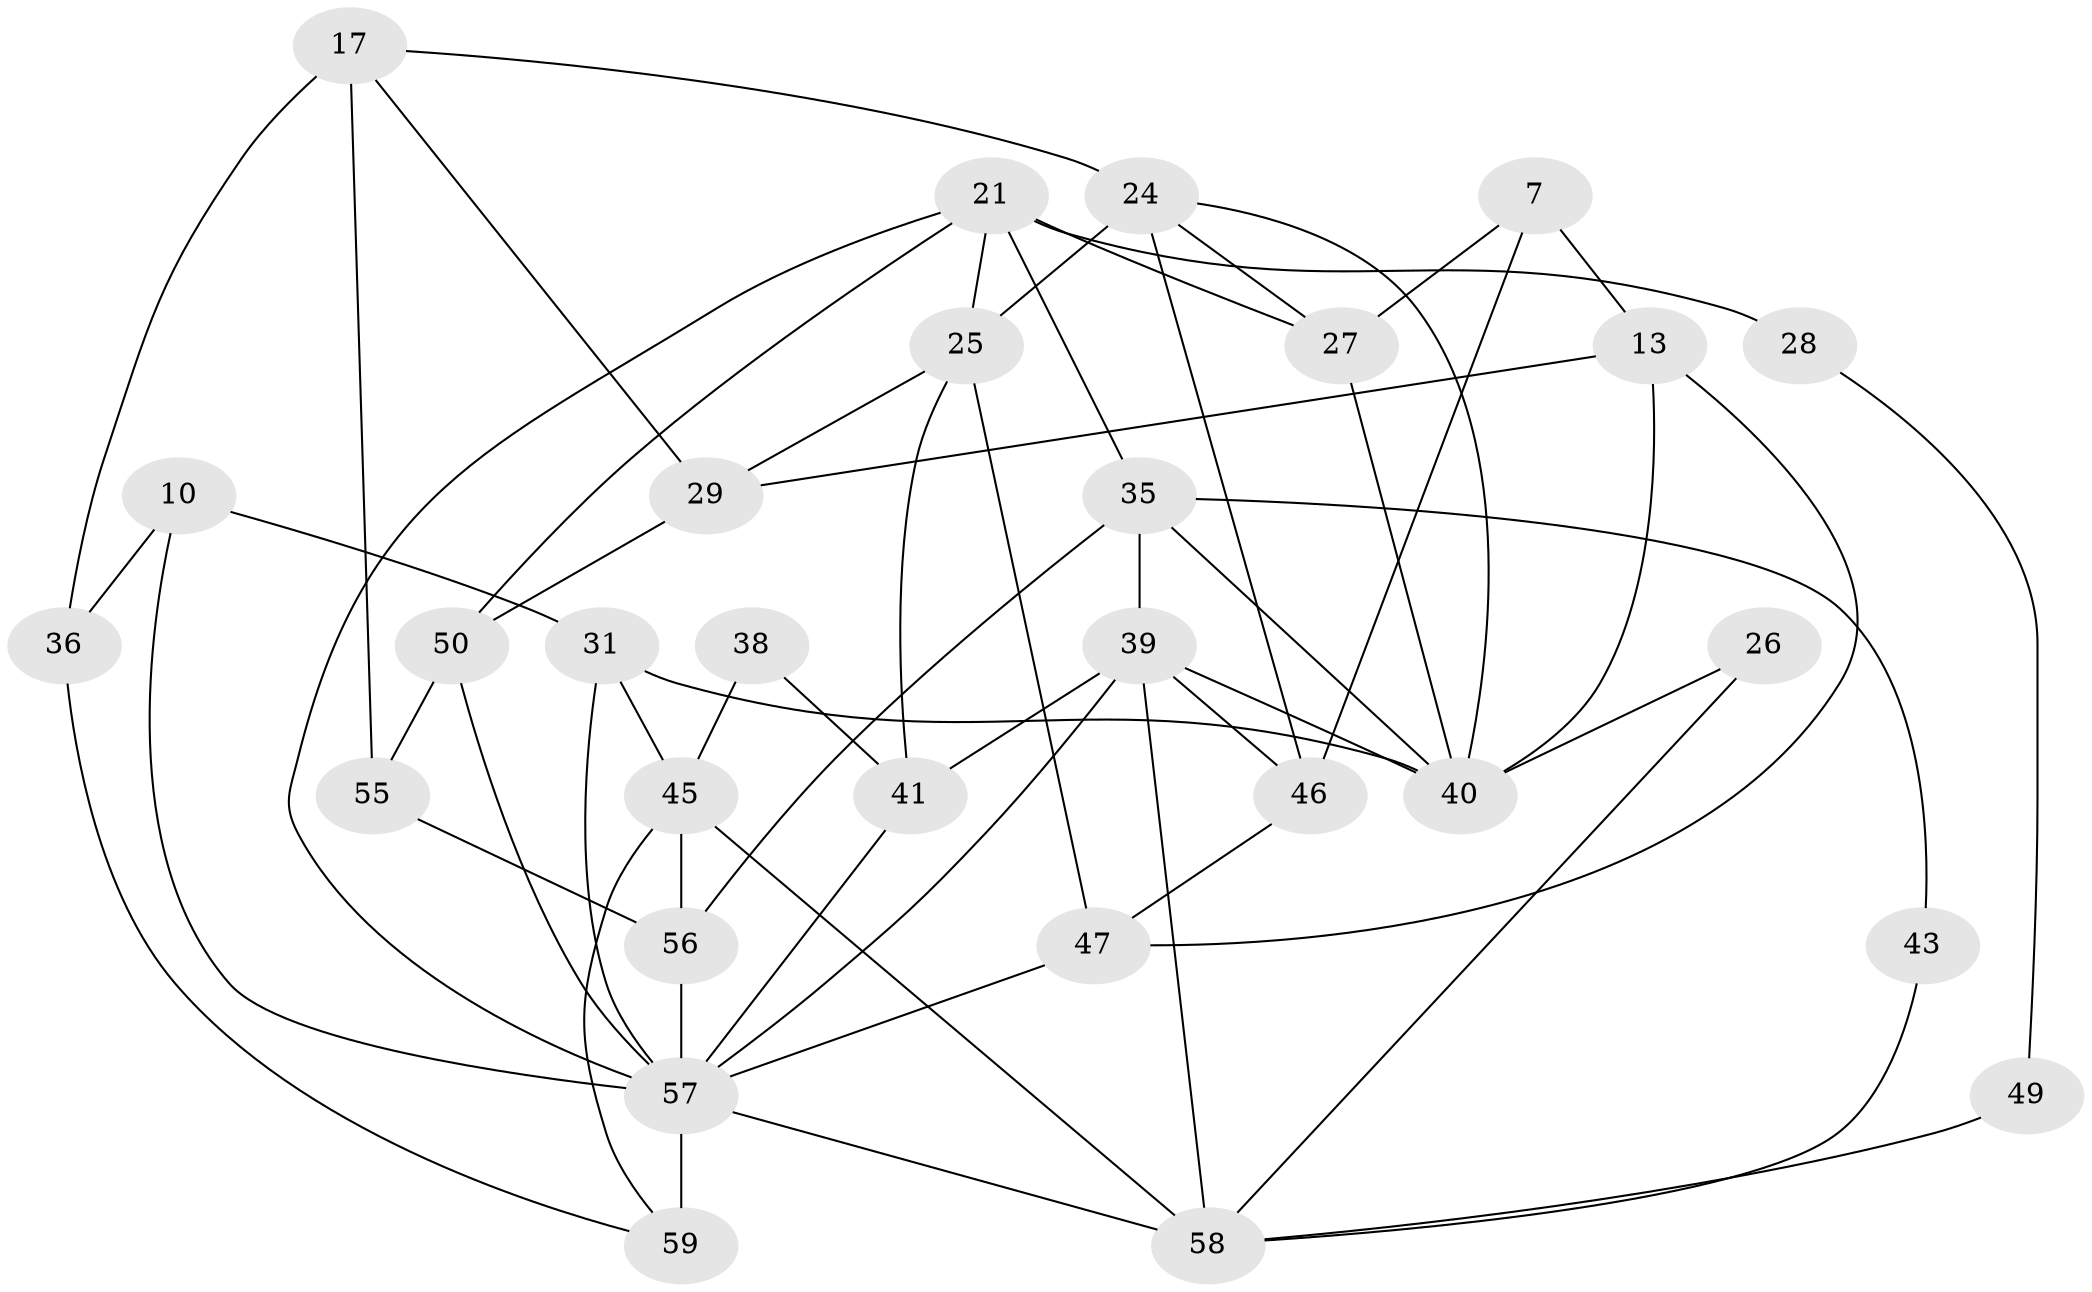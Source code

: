 // original degree distribution, {4: 0.1864406779661017, 3: 0.3050847457627119, 2: 0.11864406779661017, 6: 0.15254237288135594, 5: 0.23728813559322035}
// Generated by graph-tools (version 1.1) at 2025/50/03/09/25 04:50:48]
// undirected, 29 vertices, 60 edges
graph export_dot {
graph [start="1"]
  node [color=gray90,style=filled];
  7;
  10 [super="+2"];
  13;
  17;
  21 [super="+14"];
  24 [super="+1"];
  25 [super="+12"];
  26;
  27;
  28;
  29;
  31 [super="+15"];
  35 [super="+16"];
  36;
  38;
  39 [super="+19+34"];
  40 [super="+23+37+32"];
  41;
  43;
  45;
  46;
  47 [super="+22"];
  49;
  50;
  55;
  56 [super="+3+4+54"];
  57 [super="+53+42+51"];
  58 [super="+52"];
  59 [super="+30"];
  7 -- 27;
  7 -- 13;
  7 -- 46;
  10 -- 36 [weight=2];
  10 -- 31;
  10 -- 57 [weight=2];
  13 -- 29;
  13 -- 47;
  13 -- 40 [weight=2];
  17 -- 36;
  17 -- 55;
  17 -- 24 [weight=2];
  17 -- 29;
  21 -- 25;
  21 -- 27 [weight=2];
  21 -- 28 [weight=2];
  21 -- 50;
  21 -- 35;
  21 -- 57 [weight=2];
  24 -- 27;
  24 -- 25 [weight=2];
  24 -- 40;
  24 -- 46;
  25 -- 29;
  25 -- 41;
  25 -- 47;
  26 -- 58;
  26 -- 40;
  27 -- 40 [weight=2];
  28 -- 49;
  29 -- 50;
  31 -- 45;
  31 -- 40 [weight=2];
  31 -- 57;
  35 -- 43;
  35 -- 39;
  35 -- 40;
  35 -- 56;
  36 -- 59;
  38 -- 41;
  38 -- 45;
  39 -- 46 [weight=3];
  39 -- 58 [weight=2];
  39 -- 41;
  39 -- 40;
  39 -- 57 [weight=2];
  41 -- 57 [weight=2];
  43 -- 58;
  45 -- 58;
  45 -- 59;
  45 -- 56;
  46 -- 47;
  47 -- 57 [weight=2];
  49 -- 58;
  50 -- 55;
  50 -- 57 [weight=2];
  55 -- 56;
  56 -- 57 [weight=5];
  57 -- 58;
  57 -- 59 [weight=3];
}
